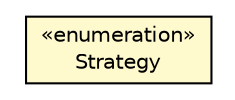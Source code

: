 #!/usr/local/bin/dot
#
# Class diagram 
# Generated by UMLGraph version R5_6-24-gf6e263 (http://www.umlgraph.org/)
#

digraph G {
	edge [fontname="Helvetica",fontsize=10,labelfontname="Helvetica",labelfontsize=10];
	node [fontname="Helvetica",fontsize=10,shape=plaintext];
	nodesep=0.25;
	ranksep=0.5;
	// com.orientechnologies.orient.core.sql.parser.OTraverseStatement.Strategy
	c7643565 [label=<<table title="com.orientechnologies.orient.core.sql.parser.OTraverseStatement.Strategy" border="0" cellborder="1" cellspacing="0" cellpadding="2" port="p" bgcolor="lemonChiffon" href="./OTraverseStatement.Strategy.html">
		<tr><td><table border="0" cellspacing="0" cellpadding="1">
<tr><td align="center" balign="center"> &#171;enumeration&#187; </td></tr>
<tr><td align="center" balign="center"> Strategy </td></tr>
		</table></td></tr>
		</table>>, URL="./OTraverseStatement.Strategy.html", fontname="Helvetica", fontcolor="black", fontsize=10.0];
}

